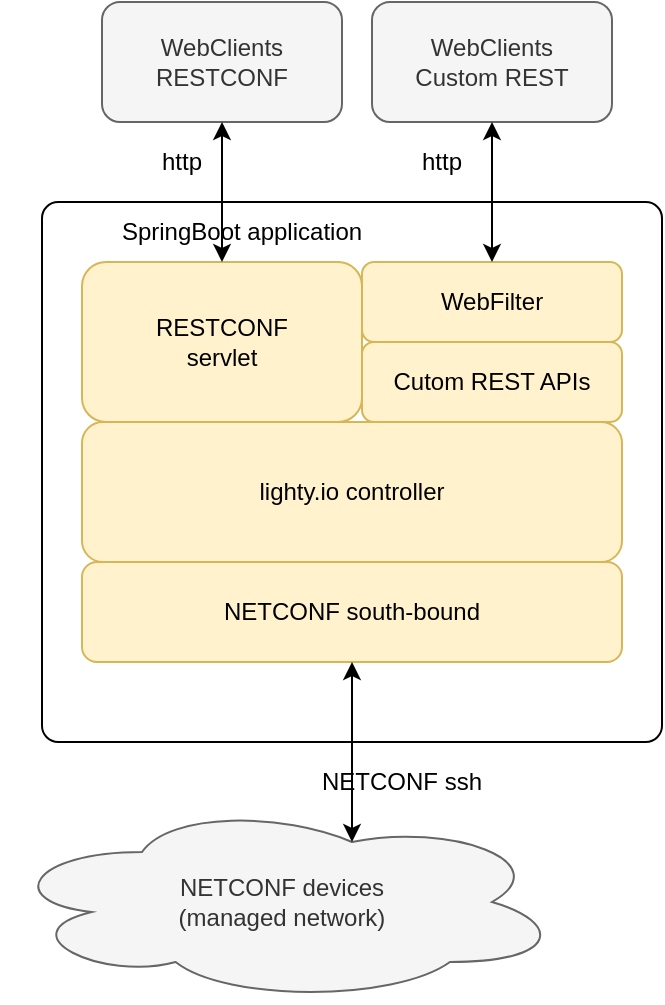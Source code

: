 <mxfile version="11.0.4" type="device"><diagram id="YrH2YnoHY3s9OzJGH4oV" name="Page-1"><mxGraphModel dx="1422" dy="906" grid="1" gridSize="10" guides="1" tooltips="1" connect="1" arrows="1" fold="1" page="1" pageScale="1" pageWidth="827" pageHeight="1169" math="0" shadow="0"><root><mxCell id="0"/><mxCell id="1" parent="0"/><mxCell id="y7O2EgPdUyOp3sXrxKpK-8" value="" style="rounded=1;whiteSpace=wrap;html=1;arcSize=3;" vertex="1" parent="1"><mxGeometry x="140" y="140" width="310" height="270" as="geometry"/></mxCell><mxCell id="y7O2EgPdUyOp3sXrxKpK-1" value="WebClients&lt;br&gt;Custom REST" style="rounded=1;whiteSpace=wrap;html=1;fillColor=#f5f5f5;strokeColor=#666666;fontColor=#333333;" vertex="1" parent="1"><mxGeometry x="305" y="40" width="120" height="60" as="geometry"/></mxCell><mxCell id="y7O2EgPdUyOp3sXrxKpK-2" value="WebClients&lt;br&gt;RESTCONF" style="rounded=1;whiteSpace=wrap;html=1;fillColor=#f5f5f5;strokeColor=#666666;fontColor=#333333;" vertex="1" parent="1"><mxGeometry x="170" y="40" width="120" height="60" as="geometry"/></mxCell><mxCell id="y7O2EgPdUyOp3sXrxKpK-3" value="RESTCONF&lt;br&gt;servlet" style="rounded=1;whiteSpace=wrap;html=1;fillColor=#fff2cc;strokeColor=#d6b656;" vertex="1" parent="1"><mxGeometry x="160" y="170" width="140" height="80" as="geometry"/></mxCell><mxCell id="y7O2EgPdUyOp3sXrxKpK-4" value="WebFilter" style="rounded=1;whiteSpace=wrap;html=1;fillColor=#fff2cc;strokeColor=#d6b656;" vertex="1" parent="1"><mxGeometry x="300" y="170" width="130" height="40" as="geometry"/></mxCell><mxCell id="y7O2EgPdUyOp3sXrxKpK-5" value="Cutom REST APIs" style="rounded=1;whiteSpace=wrap;html=1;fillColor=#fff2cc;strokeColor=#d6b656;" vertex="1" parent="1"><mxGeometry x="300" y="210" width="130" height="40" as="geometry"/></mxCell><mxCell id="y7O2EgPdUyOp3sXrxKpK-6" value="lighty.io controller" style="rounded=1;whiteSpace=wrap;html=1;fillColor=#fff2cc;strokeColor=#d6b656;" vertex="1" parent="1"><mxGeometry x="160" y="250" width="270" height="70" as="geometry"/></mxCell><mxCell id="y7O2EgPdUyOp3sXrxKpK-7" value="NETCONF south-bound" style="rounded=1;whiteSpace=wrap;html=1;fillColor=#fff2cc;strokeColor=#d6b656;" vertex="1" parent="1"><mxGeometry x="160" y="320" width="270" height="50" as="geometry"/></mxCell><mxCell id="y7O2EgPdUyOp3sXrxKpK-9" value="SpringBoot application" style="text;html=1;strokeColor=none;fillColor=none;align=center;verticalAlign=middle;whiteSpace=wrap;rounded=0;" vertex="1" parent="1"><mxGeometry x="150" y="145" width="180" height="20" as="geometry"/></mxCell><mxCell id="y7O2EgPdUyOp3sXrxKpK-10" value="NETCONF devices&lt;br&gt;(managed network)" style="ellipse;shape=cloud;whiteSpace=wrap;html=1;fillColor=#f5f5f5;strokeColor=#666666;fontColor=#333333;" vertex="1" parent="1"><mxGeometry x="120" y="440" width="280" height="100" as="geometry"/></mxCell><mxCell id="y7O2EgPdUyOp3sXrxKpK-11" value="" style="endArrow=classic;startArrow=classic;html=1;entryX=0.5;entryY=1;entryDx=0;entryDy=0;exitX=0.625;exitY=0.2;exitDx=0;exitDy=0;exitPerimeter=0;" edge="1" parent="1" source="y7O2EgPdUyOp3sXrxKpK-10" target="y7O2EgPdUyOp3sXrxKpK-7"><mxGeometry width="50" height="50" relative="1" as="geometry"><mxPoint x="140" y="560" as="sourcePoint"/><mxPoint x="190" y="510" as="targetPoint"/></mxGeometry></mxCell><mxCell id="y7O2EgPdUyOp3sXrxKpK-12" value="" style="endArrow=classic;startArrow=classic;html=1;entryX=0.5;entryY=1;entryDx=0;entryDy=0;" edge="1" parent="1" source="y7O2EgPdUyOp3sXrxKpK-3" target="y7O2EgPdUyOp3sXrxKpK-2"><mxGeometry width="50" height="50" relative="1" as="geometry"><mxPoint x="100" y="560" as="sourcePoint"/><mxPoint x="150" y="510" as="targetPoint"/></mxGeometry></mxCell><mxCell id="y7O2EgPdUyOp3sXrxKpK-13" value="" style="endArrow=classic;startArrow=classic;html=1;entryX=0.5;entryY=1;entryDx=0;entryDy=0;" edge="1" parent="1" source="y7O2EgPdUyOp3sXrxKpK-4" target="y7O2EgPdUyOp3sXrxKpK-1"><mxGeometry width="50" height="50" relative="1" as="geometry"><mxPoint x="100" y="560" as="sourcePoint"/><mxPoint x="150" y="510" as="targetPoint"/></mxGeometry></mxCell><mxCell id="y7O2EgPdUyOp3sXrxKpK-14" value="http" style="text;html=1;strokeColor=none;fillColor=none;align=center;verticalAlign=middle;whiteSpace=wrap;rounded=0;" vertex="1" parent="1"><mxGeometry x="190" y="110" width="40" height="20" as="geometry"/></mxCell><mxCell id="y7O2EgPdUyOp3sXrxKpK-15" value="http" style="text;html=1;strokeColor=none;fillColor=none;align=center;verticalAlign=middle;whiteSpace=wrap;rounded=0;" vertex="1" parent="1"><mxGeometry x="320" y="110" width="40" height="20" as="geometry"/></mxCell><mxCell id="y7O2EgPdUyOp3sXrxKpK-16" value="NETCONF ssh" style="text;html=1;strokeColor=none;fillColor=none;align=center;verticalAlign=middle;whiteSpace=wrap;rounded=0;" vertex="1" parent="1"><mxGeometry x="260" y="420" width="120" height="20" as="geometry"/></mxCell></root></mxGraphModel></diagram></mxfile>
